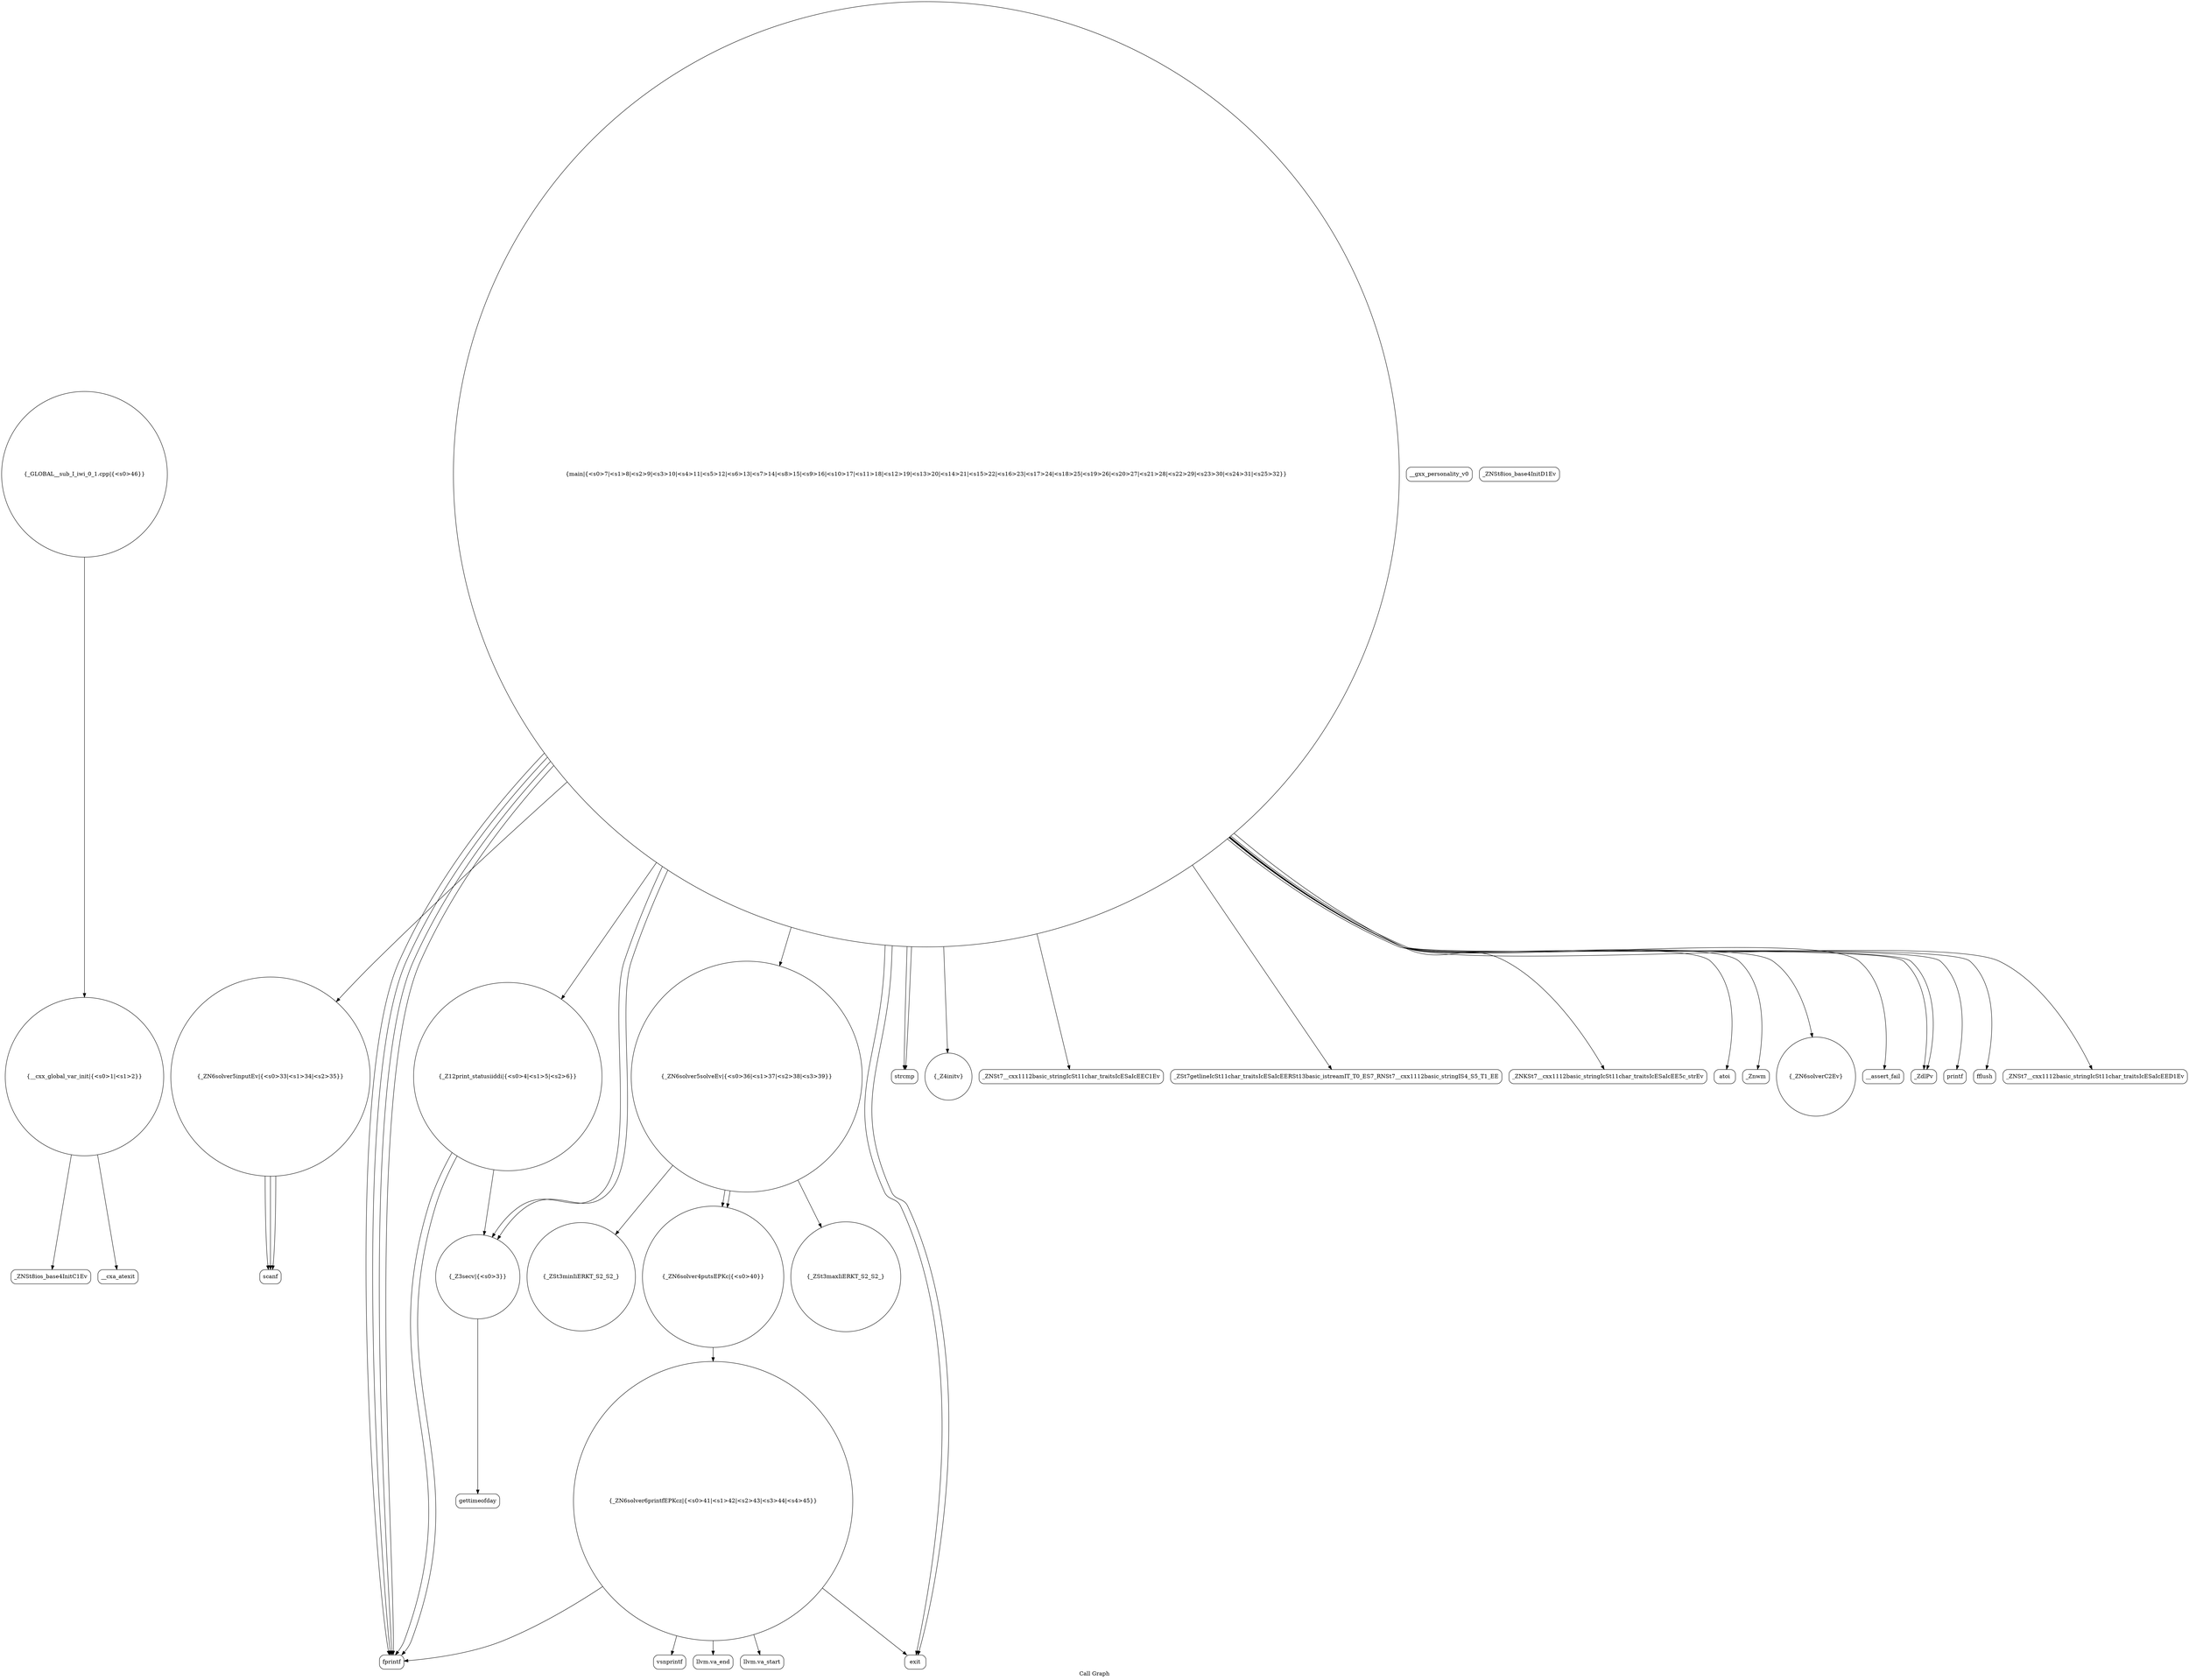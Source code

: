 digraph "Call Graph" {
	label="Call Graph";

	Node0x556003844920 [shape=record,shape=circle,label="{__cxx_global_var_init|{<s0>1|<s1>2}}"];
	Node0x556003844920:s0 -> Node0x5560038449a0[color=black];
	Node0x556003844920:s1 -> Node0x5560038f3250[color=black];
	Node0x5560038f3dd0 [shape=record,shape=Mrecord,label="{scanf}"];
	Node0x5560038f3450 [shape=record,shape=circle,label="{_Z12print_statusiiddi|{<s0>4|<s1>5|<s2>6}}"];
	Node0x5560038f3450:s0 -> Node0x5560038f34d0[color=black];
	Node0x5560038f3450:s1 -> Node0x5560038f3350[color=black];
	Node0x5560038f3450:s2 -> Node0x5560038f34d0[color=black];
	Node0x5560038f4150 [shape=record,shape=Mrecord,label="{llvm.va_end}"];
	Node0x5560038f37d0 [shape=record,shape=Mrecord,label="{__gxx_personality_v0}"];
	Node0x5560038f3b50 [shape=record,shape=circle,label="{_ZN6solver5inputEv|{<s0>33|<s1>34|<s2>35}}"];
	Node0x5560038f3b50:s0 -> Node0x5560038f3dd0[color=black];
	Node0x5560038f3b50:s1 -> Node0x5560038f3dd0[color=black];
	Node0x5560038f3b50:s2 -> Node0x5560038f3dd0[color=black];
	Node0x5560038f31d0 [shape=record,shape=Mrecord,label="{_ZNSt8ios_base4InitD1Ev}"];
	Node0x5560038f3ed0 [shape=record,shape=circle,label="{_ZSt3maxIiERKT_S2_S2_}"];
	Node0x5560038f3550 [shape=record,shape=circle,label="{main|{<s0>7|<s1>8|<s2>9|<s3>10|<s4>11|<s5>12|<s6>13|<s7>14|<s8>15|<s9>16|<s10>17|<s11>18|<s12>19|<s13>20|<s14>21|<s15>22|<s16>23|<s17>24|<s18>25|<s19>26|<s20>27|<s21>28|<s22>29|<s23>30|<s24>31|<s25>32}}"];
	Node0x5560038f3550:s0 -> Node0x5560038f35d0[color=black];
	Node0x5560038f3550:s1 -> Node0x5560038f35d0[color=black];
	Node0x5560038f3550:s2 -> Node0x5560038f34d0[color=black];
	Node0x5560038f3550:s3 -> Node0x5560038f3650[color=black];
	Node0x5560038f3550:s4 -> Node0x5560038f3350[color=black];
	Node0x5560038f3550:s5 -> Node0x5560038f32d0[color=black];
	Node0x5560038f3550:s6 -> Node0x5560038f3350[color=black];
	Node0x5560038f3550:s7 -> Node0x5560038f34d0[color=black];
	Node0x5560038f3550:s8 -> Node0x5560038f36d0[color=black];
	Node0x5560038f3550:s9 -> Node0x5560038f3750[color=black];
	Node0x5560038f3550:s10 -> Node0x5560038f38d0[color=black];
	Node0x5560038f3550:s11 -> Node0x5560038f3850[color=black];
	Node0x5560038f3550:s12 -> Node0x5560038f34d0[color=black];
	Node0x5560038f3550:s13 -> Node0x5560038f3450[color=black];
	Node0x5560038f3550:s14 -> Node0x5560038f3950[color=black];
	Node0x5560038f3550:s15 -> Node0x5560038f39d0[color=black];
	Node0x5560038f3550:s16 -> Node0x5560038f3ad0[color=black];
	Node0x5560038f3550:s17 -> Node0x5560038f3a50[color=black];
	Node0x5560038f3550:s18 -> Node0x5560038f3b50[color=black];
	Node0x5560038f3550:s19 -> Node0x5560038f3bd0[color=black];
	Node0x5560038f3550:s20 -> Node0x5560038f3c50[color=black];
	Node0x5560038f3550:s21 -> Node0x5560038f3cd0[color=black];
	Node0x5560038f3550:s22 -> Node0x5560038f3a50[color=black];
	Node0x5560038f3550:s23 -> Node0x5560038f34d0[color=black];
	Node0x5560038f3550:s24 -> Node0x5560038f3650[color=black];
	Node0x5560038f3550:s25 -> Node0x5560038f3d50[color=black];
	Node0x5560038f38d0 [shape=record,shape=Mrecord,label="{_ZNKSt7__cxx1112basic_stringIcSt11char_traitsIcESaIcEE5c_strEv}"];
	Node0x5560038f3c50 [shape=record,shape=Mrecord,label="{printf}"];
	Node0x5560038f32d0 [shape=record,shape=circle,label="{_Z4initv}"];
	Node0x5560038f3fd0 [shape=record,shape=circle,label="{_ZN6solver6printfEPKcz|{<s0>41|<s1>42|<s2>43|<s3>44|<s4>45}}"];
	Node0x5560038f3fd0:s0 -> Node0x5560038f4050[color=black];
	Node0x5560038f3fd0:s1 -> Node0x5560038f40d0[color=black];
	Node0x5560038f3fd0:s2 -> Node0x5560038f4150[color=black];
	Node0x5560038f3fd0:s3 -> Node0x5560038f34d0[color=black];
	Node0x5560038f3fd0:s4 -> Node0x5560038f3650[color=black];
	Node0x5560038f3650 [shape=record,shape=Mrecord,label="{exit}"];
	Node0x5560038f39d0 [shape=record,shape=circle,label="{_ZN6solverC2Ev}"];
	Node0x5560038f3d50 [shape=record,shape=Mrecord,label="{_ZNSt7__cxx1112basic_stringIcSt11char_traitsIcESaIcEED1Ev}"];
	Node0x5560038f33d0 [shape=record,shape=Mrecord,label="{gettimeofday}"];
	Node0x5560038f40d0 [shape=record,shape=Mrecord,label="{vsnprintf}"];
	Node0x5560038f3750 [shape=record,shape=Mrecord,label="{_ZSt7getlineIcSt11char_traitsIcESaIcEERSt13basic_istreamIT_T0_ES7_RNSt7__cxx1112basic_stringIS4_S5_T1_EE}"];
	Node0x5560038f3ad0 [shape=record,shape=Mrecord,label="{__assert_fail}"];
	Node0x5560038449a0 [shape=record,shape=Mrecord,label="{_ZNSt8ios_base4InitC1Ev}"];
	Node0x5560038f3e50 [shape=record,shape=circle,label="{_ZSt3minIiERKT_S2_S2_}"];
	Node0x5560038f34d0 [shape=record,shape=Mrecord,label="{fprintf}"];
	Node0x5560038f41d0 [shape=record,shape=circle,label="{_GLOBAL__sub_I_iwi_0_1.cpp|{<s0>46}}"];
	Node0x5560038f41d0:s0 -> Node0x556003844920[color=black];
	Node0x5560038f3850 [shape=record,shape=Mrecord,label="{atoi}"];
	Node0x5560038f3bd0 [shape=record,shape=circle,label="{_ZN6solver5solveEv|{<s0>36|<s1>37|<s2>38|<s3>39}}"];
	Node0x5560038f3bd0:s0 -> Node0x5560038f3e50[color=black];
	Node0x5560038f3bd0:s1 -> Node0x5560038f3ed0[color=black];
	Node0x5560038f3bd0:s2 -> Node0x5560038f3f50[color=black];
	Node0x5560038f3bd0:s3 -> Node0x5560038f3f50[color=black];
	Node0x5560038f3250 [shape=record,shape=Mrecord,label="{__cxa_atexit}"];
	Node0x5560038f3f50 [shape=record,shape=circle,label="{_ZN6solver4putsEPKc|{<s0>40}}"];
	Node0x5560038f3f50:s0 -> Node0x5560038f3fd0[color=black];
	Node0x5560038f35d0 [shape=record,shape=Mrecord,label="{strcmp}"];
	Node0x5560038f3950 [shape=record,shape=Mrecord,label="{_Znwm}"];
	Node0x5560038f3cd0 [shape=record,shape=Mrecord,label="{fflush}"];
	Node0x5560038f3350 [shape=record,shape=circle,label="{_Z3secv|{<s0>3}}"];
	Node0x5560038f3350:s0 -> Node0x5560038f33d0[color=black];
	Node0x5560038f4050 [shape=record,shape=Mrecord,label="{llvm.va_start}"];
	Node0x5560038f36d0 [shape=record,shape=Mrecord,label="{_ZNSt7__cxx1112basic_stringIcSt11char_traitsIcESaIcEEC1Ev}"];
	Node0x5560038f3a50 [shape=record,shape=Mrecord,label="{_ZdlPv}"];
}
